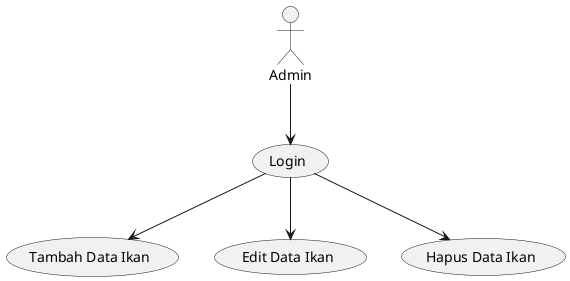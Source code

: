 @startuml
actor Admin

usecase "Login" as UC1
usecase "Tambah Data Ikan" as UC2
usecase "Edit Data Ikan" as UC3
usecase "Hapus Data Ikan" as UC4

Admin --> UC1
UC1 --> UC2
UC1 --> UC3
UC1 --> UC4

@enduml
